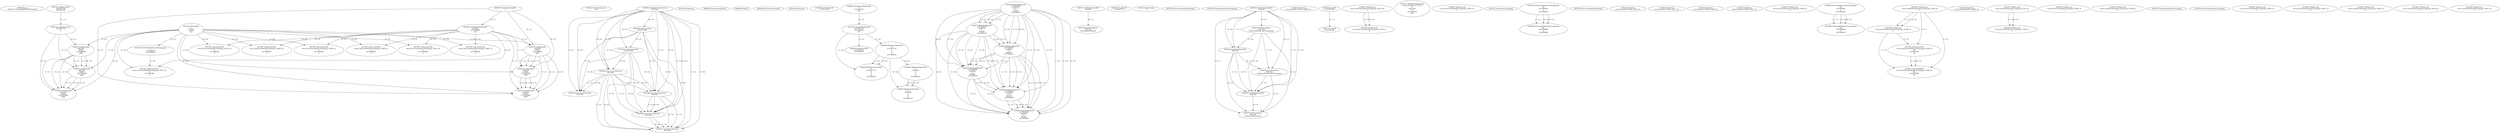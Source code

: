 // Global SCDG with merge call
digraph {
	0 [label="6850628.main
0037d1157a0e3b3a9a548706072d5c09"]
	1 [label="4254480.GetModuleHandleW
0"]
	2 [label="6844434.SetThreadLocale
1024"]
	3 [label="4243965.InitializeCriticalSection
6917004"]
	4 [label="4243979.GetVersion
"]
	5 [label="4250188.GetSystemInfo
2147417660"]
	3 -> 5 [label="(0-->0)"]
	6 [label="6844540.GetCommandLineW
"]
	7 [label="4214413.GetStartupInfoW
2147417624"]
	3 -> 7 [label="(0-->0)"]
	5 -> 7 [label="(0-->0)"]
	8 [label="6844560.GetACP
"]
	9 [label="6844580.GetCurrentThreadId
"]
	10 [label="4250204.GetVersion
"]
	11 [label="4276690.GetVersionExW
2147417420"]
	12 [label="4243306.GetModuleFileNameW
4194304
2147408904
522"]
	1 -> 12 [label="(0-->1)"]
	13 [label="4248064.GetModuleFileNameW
0
2147408370
261"]
	14 [label="4215383.VirtualAlloc
0
1310704
4096
4"]
	15 [label="4246338.RegOpenKeyExW
2147483649
4246772
0
983065
2147408236"]
	16 [label="4246372.RegOpenKeyExW
2147483650
4246772
0
983065
2147408236"]
	15 -> 16 [label="(2-->2)"]
	15 -> 16 [label="(4-->4)"]
	15 -> 16 [label="(5-->5)"]
	17 [label="4246402.RegOpenKeyExW
2147483649
4246832
0
983065
2147408236"]
	15 -> 17 [label="(1-->1)"]
	15 -> 17 [label="(4-->4)"]
	16 -> 17 [label="(4-->4)"]
	15 -> 17 [label="(5-->5)"]
	16 -> 17 [label="(5-->5)"]
	18 [label="4245741.GetModuleHandleW
4246160"]
	19 [label="4245758.GetProcAddress
9441320
GetLongPathNameW"]
	18 -> 19 [label="(0-->1)"]
	20 [label="4245785.GetLongPathNameW
2147407710
2147406542
261"]
	13 -> 20 [label="(3-->3)"]
	21 [label="4245683.CharNextW
2147407716"]
	22 [label="4246556.RegQueryValueExW
0
2147407710
0
0
0
2147408232"]
	20 -> 22 [label="(1-->2)"]
	23 [label="4246635.RegQueryValueExW
0
4247000
0
0
0
2147408232"]
	22 -> 23 [label="(6-->6)"]
	24 [label="4246722.RegCloseKey
0"]
	25 [label="4247883.GetUserDefaultUILanguage
"]
	26 [label="4245418.EnterCriticalSection
6917004"]
	3 -> 26 [label="(1-->1)"]
	3 -> 26 [label="(0-->0)"]
	5 -> 26 [label="(0-->0)"]
	7 -> 26 [label="(0-->0)"]
	27 [label="4245454.LeaveCriticalSection
6917004"]
	3 -> 27 [label="(1-->1)"]
	26 -> 27 [label="(1-->1)"]
	3 -> 27 [label="(0-->0)"]
	5 -> 27 [label="(0-->0)"]
	7 -> 27 [label="(0-->0)"]
	26 -> 27 [label="(0-->0)"]
	28 [label="4247923.GetSystemDefaultUILanguage
"]
	29 [label="4244018.GetModuleHandleW
4244120"]
	30 [label="4244024.GetProcAddress
9441320
GetThreadPreferredUILanguages"]
	29 -> 30 [label="(0-->1)"]
	31 [label="4244044.GetModuleHandleW
4244120"]
	29 -> 31 [label="(1-->1)"]
	29 -> 31 [label="(0-->0)"]
	30 -> 31 [label="(1-->0)"]
	32 [label="4244050.GetProcAddress
9441320
SetThreadPreferredUILanguages"]
	29 -> 32 [label="(0-->1)"]
	30 -> 32 [label="(1-->1)"]
	31 -> 32 [label="(0-->1)"]
	33 [label="4244070.GetModuleHandleW
4244120"]
	29 -> 33 [label="(1-->1)"]
	31 -> 33 [label="(1-->1)"]
	29 -> 33 [label="(0-->0)"]
	30 -> 33 [label="(1-->0)"]
	31 -> 33 [label="(0-->0)"]
	32 -> 33 [label="(1-->0)"]
	34 [label="4244076.GetProcAddress
9441320
GetThreadUILanguage"]
	29 -> 34 [label="(0-->1)"]
	30 -> 34 [label="(1-->1)"]
	31 -> 34 [label="(0-->1)"]
	32 -> 34 [label="(1-->1)"]
	33 -> 34 [label="(0-->1)"]
	35 [label="4246432.RegOpenKeyExW
2147483650
4246832
0
983065
2147408236"]
	16 -> 35 [label="(1-->1)"]
	17 -> 35 [label="(2-->2)"]
	15 -> 35 [label="(4-->4)"]
	16 -> 35 [label="(4-->4)"]
	17 -> 35 [label="(4-->4)"]
	15 -> 35 [label="(5-->5)"]
	16 -> 35 [label="(5-->5)"]
	17 -> 35 [label="(5-->5)"]
	36 [label="4246462.RegOpenKeyExW
2147483649
4246884
0
983065
2147408236"]
	15 -> 36 [label="(1-->1)"]
	17 -> 36 [label="(1-->1)"]
	15 -> 36 [label="(4-->4)"]
	16 -> 36 [label="(4-->4)"]
	17 -> 36 [label="(4-->4)"]
	35 -> 36 [label="(4-->4)"]
	15 -> 36 [label="(5-->5)"]
	16 -> 36 [label="(5-->5)"]
	17 -> 36 [label="(5-->5)"]
	35 -> 36 [label="(5-->5)"]
	37 [label="4246014.FindFirstFileW
2147406542
2147407064"]
	20 -> 37 [label="(2-->1)"]
	38 [label="4246599.RegQueryValueExW
0
2147407710
0
0
0
2147408232"]
	20 -> 38 [label="(1-->2)"]
	22 -> 38 [label="(2-->2)"]
	22 -> 38 [label="(6-->6)"]
	39 [label="4246032.FindClose
retval_FindFirstFileW_32908_32"]
	40 [label="4246044.lstrlenW
2147407108"]
	41 [label="4246676.RegQueryValueExW
0
4247000
0
0
0
2147408232"]
	23 -> 41 [label="(2-->2)"]
	22 -> 41 [label="(6-->6)"]
	23 -> 41 [label="(6-->6)"]
	42 [label="4245469.LeaveCriticalSection
6917004"]
	3 -> 42 [label="(1-->1)"]
	26 -> 42 [label="(1-->1)"]
	3 -> 42 [label="(0-->0)"]
	5 -> 42 [label="(0-->0)"]
	7 -> 42 [label="(0-->0)"]
	26 -> 42 [label="(0-->0)"]
	43 [label="4245487.IsValidLocale
retval_GetUserDefaultUILanguage_33145_32
2"]
	44 [label="4250171.MultiByteToWideChar
retval_GetACP_32773_32
0
4243764
16
2147403704
2047"]
	45 [label="4245487.IsValidLocale
retval_GetUserDefaultUILanguage_33612_32
2"]
	46 [label="4245121.GetThreadUILanguage
"]
	47 [label="4245059.GetThreadPreferredUILanguages
56
2147408200
0
2147408240"]
	48 [label="4245088.GetThreadPreferredUILanguages
56
2147408200
0
2147408240"]
	47 -> 48 [label="(1-->1)"]
	47 -> 48 [label="(2-->2)"]
	47 -> 48 [label="(4-->4)"]
	49 [label="4245580.EnterCriticalSection
6917004"]
	3 -> 49 [label="(1-->1)"]
	26 -> 49 [label="(1-->1)"]
	42 -> 49 [label="(1-->1)"]
	3 -> 49 [label="(0-->0)"]
	5 -> 49 [label="(0-->0)"]
	7 -> 49 [label="(0-->0)"]
	26 -> 49 [label="(0-->0)"]
	42 -> 49 [label="(0-->0)"]
	50 [label="4245621.LeaveCriticalSection
6917004"]
	3 -> 50 [label="(1-->1)"]
	26 -> 50 [label="(1-->1)"]
	42 -> 50 [label="(1-->1)"]
	49 -> 50 [label="(1-->1)"]
	3 -> 50 [label="(0-->0)"]
	5 -> 50 [label="(0-->0)"]
	7 -> 50 [label="(0-->0)"]
	26 -> 50 [label="(0-->0)"]
	42 -> 50 [label="(0-->0)"]
	49 -> 50 [label="(0-->0)"]
	51 [label="4247558.GetUserDefaultUILanguage
"]
	52 [label="4247567.GetLocaleInfoW
retval_GetUserDefaultUILanguage_34327_32
3
2147408268
4"]
	12 -> 52 [label="(0-->2)"]
	14 -> 52 [label="(4-->4)"]
	53 [label="4247247.FindFirstFileW
3224341740
2147407640"]
	54 [label="4247263.FindClose
retval_FindFirstFileW_34522_32"]
	55 [label="4247567.GetLocaleInfoW
retval_GetUserDefaultUILanguage_33962_32
3
2147408268
4"]
	12 -> 55 [label="(0-->2)"]
	14 -> 55 [label="(4-->4)"]
	56 [label="4247263.FindClose
retval_FindFirstFileW_34227_32"]
	57 [label="4248145.LoadLibraryExW
3224341740
0
2"]
	53 -> 57 [label="(1-->1)"]
	58 [label="4250073.LoadStringW
9441340
65485
2147409468
4096"]
	57 -> 58 [label="(0-->1)"]
	14 -> 58 [label="(3-->4)"]
	59 [label="4250073.LoadStringW
9441340
65484
2147409468
4096"]
	57 -> 59 [label="(0-->1)"]
	58 -> 59 [label="(1-->1)"]
	58 -> 59 [label="(3-->3)"]
	14 -> 59 [label="(3-->4)"]
	58 -> 59 [label="(4-->4)"]
	60 [label="4247567.GetLocaleInfoW
retval_GetUserDefaultUILanguage_33509_32
3
2147408268
4"]
	12 -> 60 [label="(0-->2)"]
	14 -> 60 [label="(4-->4)"]
	61 [label="4250073.LoadStringW
4194304
65485
2147409468
4096"]
	1 -> 61 [label="(0-->1)"]
	12 -> 61 [label="(1-->1)"]
	14 -> 61 [label="(3-->4)"]
	62 [label="4247567.GetLocaleInfoW
retval_GetUserDefaultUILanguage_33142_32
3
2147408268
4"]
	12 -> 62 [label="(0-->2)"]
	14 -> 62 [label="(4-->4)"]
	63 [label="4247263.FindClose
retval_FindFirstFileW_33598_32"]
	64 [label="4246492.RegOpenKeyExW
2147483649
4246936
0
983065
2147408236"]
	15 -> 64 [label="(1-->1)"]
	17 -> 64 [label="(1-->1)"]
	36 -> 64 [label="(1-->1)"]
	15 -> 64 [label="(4-->4)"]
	16 -> 64 [label="(4-->4)"]
	17 -> 64 [label="(4-->4)"]
	35 -> 64 [label="(4-->4)"]
	36 -> 64 [label="(4-->4)"]
	15 -> 64 [label="(5-->5)"]
	16 -> 64 [label="(5-->5)"]
	17 -> 64 [label="(5-->5)"]
	35 -> 64 [label="(5-->5)"]
	36 -> 64 [label="(5-->5)"]
	65 [label="4247567.GetLocaleInfoW
retval_GetUserDefaultUILanguage_32984_32
3
2147408268
4"]
	12 -> 65 [label="(0-->2)"]
	14 -> 65 [label="(4-->4)"]
	66 [label="4247263.FindClose
retval_FindFirstFileW_33027_32"]
	67 [label="4250073.LoadStringW
4194304
65484
2147409468
4096"]
	1 -> 67 [label="(0-->1)"]
	12 -> 67 [label="(1-->1)"]
	61 -> 67 [label="(1-->1)"]
	61 -> 67 [label="(3-->3)"]
	14 -> 67 [label="(3-->4)"]
	61 -> 67 [label="(4-->4)"]
	68 [label="4245487.IsValidLocale
retval_GetUserDefaultUILanguage_33369_32
2"]
	69 [label="4245059.GetThreadPreferredUILanguages
56
2147408200
0
2147408244"]
	70 [label="4245088.GetThreadPreferredUILanguages
56
2147408200
0
2147408244"]
	69 -> 70 [label="(1-->1)"]
	69 -> 70 [label="(2-->2)"]
	69 -> 70 [label="(4-->4)"]
	71 [label="4245215.SetThreadPreferredUILanguages
4
2147408220
2147408232"]
	14 -> 71 [label="(4-->1)"]
	72 [label="4247567.GetLocaleInfoW
retval_GetUserDefaultUILanguage_33973_32
3
2147408268
4"]
	12 -> 72 [label="(0-->2)"]
	14 -> 72 [label="(4-->4)"]
	71 -> 72 [label="(1-->4)"]
	73 [label="4245487.IsValidLocale
retval_GetSystemDefaultUILanguage_33346_32
2"]
	74 [label="4247567.GetLocaleInfoW
retval_GetUserDefaultUILanguage_33681_32
3
2147408268
4"]
	12 -> 74 [label="(0-->2)"]
	14 -> 74 [label="(4-->4)"]
	75 [label="4247263.FindClose
retval_FindFirstFileW_33865_32"]
	76 [label="4245487.IsValidLocale
retval_GetUserDefaultUILanguage_33343_32
2"]
	77 [label="4246113.lstrlenW
2147407108"]
	40 -> 77 [label="(1-->1)"]
	78 [label="4245487.IsValidLocale
retval_GetUserDefaultUILanguage_33595_32
2"]
	79 [label="4245487.IsValidLocale
retval_GetSystemDefaultUILanguage_33769_32
2"]
	80 [label="4244766.IsValidLocale
retval_GetUserDefaultUILanguage_33343_32
2"]
	76 -> 80 [label="(1-->1)"]
	76 -> 80 [label="(2-->2)"]
	81 [label="4245525.GetSystemDefaultUILanguage
"]
	82 [label="4245552.GetSystemDefaultUILanguage
"]
	83 [label="4245487.IsValidLocale
retval_GetUserDefaultUILanguage_33926_32
2"]
	84 [label="4250073.LoadStringW
4194304
65483
2147409468
4096"]
	1 -> 84 [label="(0-->1)"]
	12 -> 84 [label="(1-->1)"]
	61 -> 84 [label="(1-->1)"]
	67 -> 84 [label="(1-->1)"]
	61 -> 84 [label="(3-->3)"]
	67 -> 84 [label="(3-->3)"]
	14 -> 84 [label="(3-->4)"]
	61 -> 84 [label="(4-->4)"]
	67 -> 84 [label="(4-->4)"]
	85 [label="4245487.IsValidLocale
retval_GetSystemDefaultUILanguage_34167_32
2"]
	86 [label="4245487.IsValidLocale
retval_GetSystemDefaultUILanguage_34209_32
2"]
	87 [label="4245487.IsValidLocale
retval_GetSystemDefaultUILanguage_34120_32
2"]
	88 [label="4245487.IsValidLocale
retval_GetUserDefaultUILanguage_33603_32
2"]
	89 [label="4244766.IsValidLocale
retval_GetSystemDefaultUILanguage_33346_32
2"]
	73 -> 89 [label="(1-->1)"]
	73 -> 89 [label="(2-->2)"]
	90 [label="4244794.GetLocaleInfoW
retval_GetSystemDefaultUILanguage_33346_32
89
2147408070
85"]
	73 -> 90 [label="(1-->1)"]
	89 -> 90 [label="(1-->1)"]
	91 [label="4244811.GetLocaleInfoW
retval_GetSystemDefaultUILanguage_33346_32
90
2147407900
85"]
	73 -> 91 [label="(1-->1)"]
	89 -> 91 [label="(1-->1)"]
	90 -> 91 [label="(1-->1)"]
	90 -> 91 [label="(4-->4)"]
	92 [label="4244766.IsValidLocale
retval_GetUserDefaultUILanguage_33145_32
2"]
	43 -> 92 [label="(1-->1)"]
	43 -> 92 [label="(2-->2)"]
	93 [label="4250073.LoadStringW
9441340
65483
2147409468
4096"]
	57 -> 93 [label="(0-->1)"]
	58 -> 93 [label="(1-->1)"]
	59 -> 93 [label="(1-->1)"]
	58 -> 93 [label="(3-->3)"]
	59 -> 93 [label="(3-->3)"]
	14 -> 93 [label="(3-->4)"]
	58 -> 93 [label="(4-->4)"]
	59 -> 93 [label="(4-->4)"]
}
